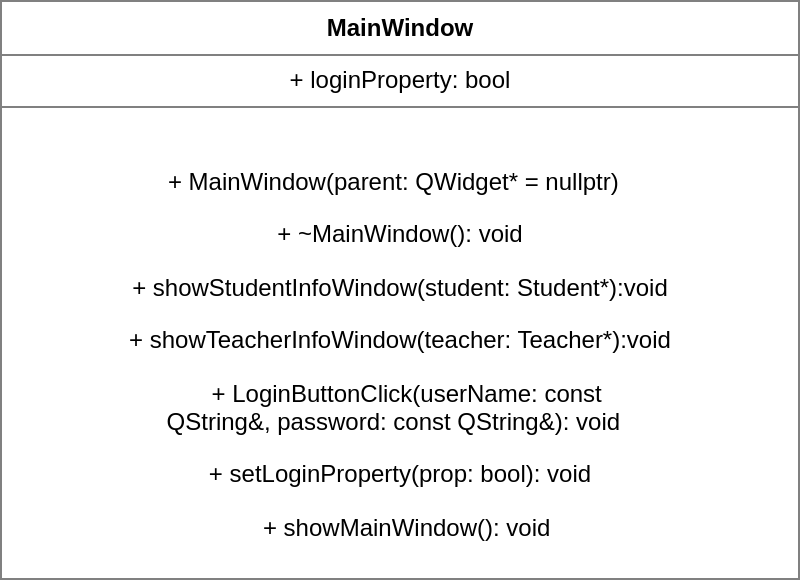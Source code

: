 <mxfile>
    <diagram id="_mlqFSDUzCfkFUSQyFjY" name="第 1 页">
        <mxGraphModel dx="1022" dy="571" grid="1" gridSize="10" guides="1" tooltips="1" connect="1" arrows="1" fold="1" page="1" pageScale="1" pageWidth="827" pageHeight="1169" math="0" shadow="0">
            <root>
                <mxCell id="0"/>
                <mxCell id="1" parent="0"/>
                <mxCell id="2" value="&lt;table border=&quot;1&quot; width=&quot;100%&quot; height=&quot;100%&quot; cellpadding=&quot;4&quot; style=&quot;width:100%;height:100%;border-collapse:collapse;&quot;&gt;&lt;tbody&gt;&lt;tr&gt;&lt;th align=&quot;center&quot;&gt;&lt;b&gt;MainWindow&lt;/b&gt;&lt;/th&gt;&lt;/tr&gt;&lt;tr&gt;&lt;td align=&quot;center&quot;&gt;&lt;span lang=&quot;EN-US&quot;&gt;+ loginProperty: bool&lt;/span&gt;&lt;br&gt;&lt;/td&gt;&lt;/tr&gt;&lt;tr&gt;&lt;td align=&quot;center&quot;&gt;&lt;p class=&quot;MsoNormal&quot;&gt;&lt;span lang=&quot;EN-US&quot;&gt;+ MainWindow(parent: QWidget* = nullptr)&amp;nbsp;&amp;nbsp;&lt;/span&gt;&lt;/p&gt;&lt;p class=&quot;MsoNormal&quot;&gt;&lt;span lang=&quot;EN-US&quot;&gt;&amp;nbsp;&amp;nbsp;+ ~MainWindow(): void&amp;nbsp;&amp;nbsp;&lt;/span&gt;&lt;/p&gt;&lt;p class=&quot;MsoNormal&quot;&gt;&lt;span lang=&quot;EN-US&quot;&gt;&amp;nbsp;&amp;nbsp;+ showStudentInfoWindow(student: Student*):void&amp;nbsp;&amp;nbsp;&lt;/span&gt;&lt;/p&gt;&lt;p class=&quot;MsoNormal&quot;&gt;&lt;span lang=&quot;EN-US&quot;&gt;&amp;nbsp;&amp;nbsp;+ showTeacherInfoWindow(teacher: Teacher*):void&amp;nbsp;&amp;nbsp;&lt;/span&gt;&lt;/p&gt;&lt;p class=&quot;MsoNormal&quot;&gt;&lt;span lang=&quot;EN-US&quot;&gt;&amp;nbsp;&amp;nbsp;+ LoginButtonClick(userName: const&lt;br&gt;QString&amp;amp;, password: const QString&amp;amp;): void&amp;nbsp;&amp;nbsp;&lt;/span&gt;&lt;/p&gt;&lt;p class=&quot;MsoNormal&quot;&gt;&lt;span lang=&quot;EN-US&quot;&gt;&amp;nbsp;&amp;nbsp;+ setLoginProperty(prop: bool): void&amp;nbsp;&amp;nbsp;&lt;/span&gt;&lt;/p&gt;&lt;span lang=&quot;EN-US&quot;&gt;&amp;nbsp;&amp;nbsp;+ showMainWindow(): void&lt;/span&gt;&lt;br&gt;&lt;/td&gt;&lt;/tr&gt;&lt;/tbody&gt;&lt;/table&gt;" style="text;html=1;whiteSpace=wrap;strokeColor=none;fillColor=none;overflow=fill;" parent="1" vertex="1">
                    <mxGeometry x="200" y="130" width="400" height="290" as="geometry"/>
                </mxCell>
            </root>
        </mxGraphModel>
    </diagram>
</mxfile>